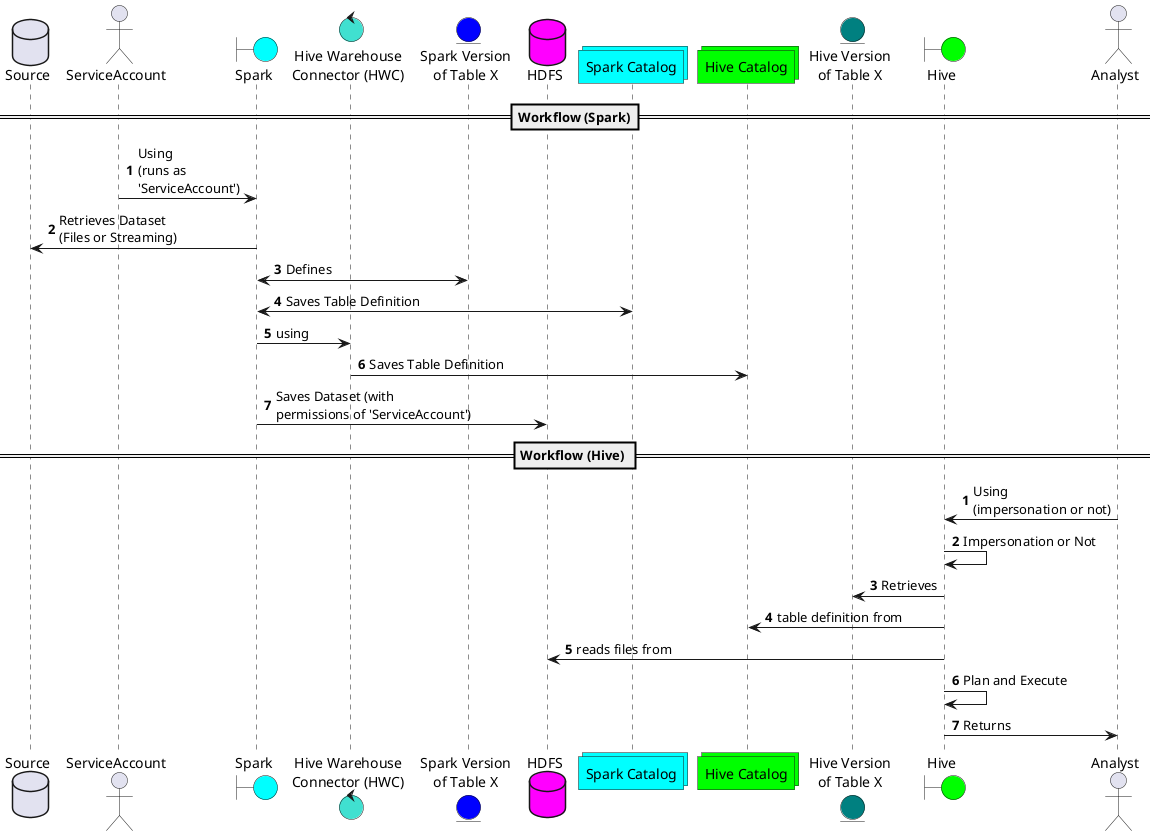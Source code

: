 @startuml
database Source
actor ServiceAccount
boundary Spark #aqua
control "Hive Warehouse\nConnector (HWC)" as hwc #turquoise
entity "Spark Version\nof Table X" as st #blue
database HDFS #magenta
collections "Spark Catalog" as sc #aqua
collections "Hive Catalog" as hc #lime
entity "Hive Version\nof Table X" as ht #teal
boundary Hive #lime
actor Analyst


== Workflow (Spark)==
autonumber
ServiceAccount -> Spark: Using\n(runs as\n'ServiceAccount')
Spark -> Source: Retrieves Dataset\n(Files or Streaming)
Spark <-> st: Defines
Spark <-> sc: Saves Table Definition
Spark -> hwc: using
hwc -> hc: Saves Table Definition
Spark -> HDFS: Saves Dataset (with \npermissions of 'ServiceAccount')

== Workflow (Hive) ==
autonumber
Analyst -> Hive: Using\n(impersonation or not)
Hive -> Hive: Impersonation or Not
Hive -> ht: Retrieves
Hive -> hc: table definition from
Hive -> HDFS: reads files from
Hive -> Hive: Plan and Execute
Hive -> Analyst: Returns
@enduml